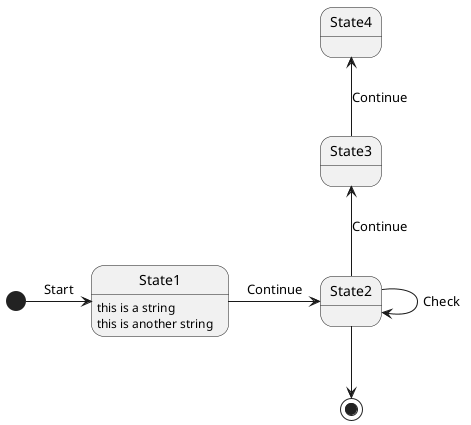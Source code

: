 @startuml
'stateless namespace EtAlii.Generators.Stateless.Tests
'stateless class MyAsyncStateMachineBase
'stateless generate partial
'stateless using System.Text

[*] -> State1 << async (string name) >> : Start
State1 : this is a string
State1 : this is another string
State1 -> State2 << async >> : Continue
State2 -down-> [*]
State2 -> State2 << (string name) >> : Check
State2 -up-> State3 : Continue
State3 -up-> State4 : Continue
@enduml
